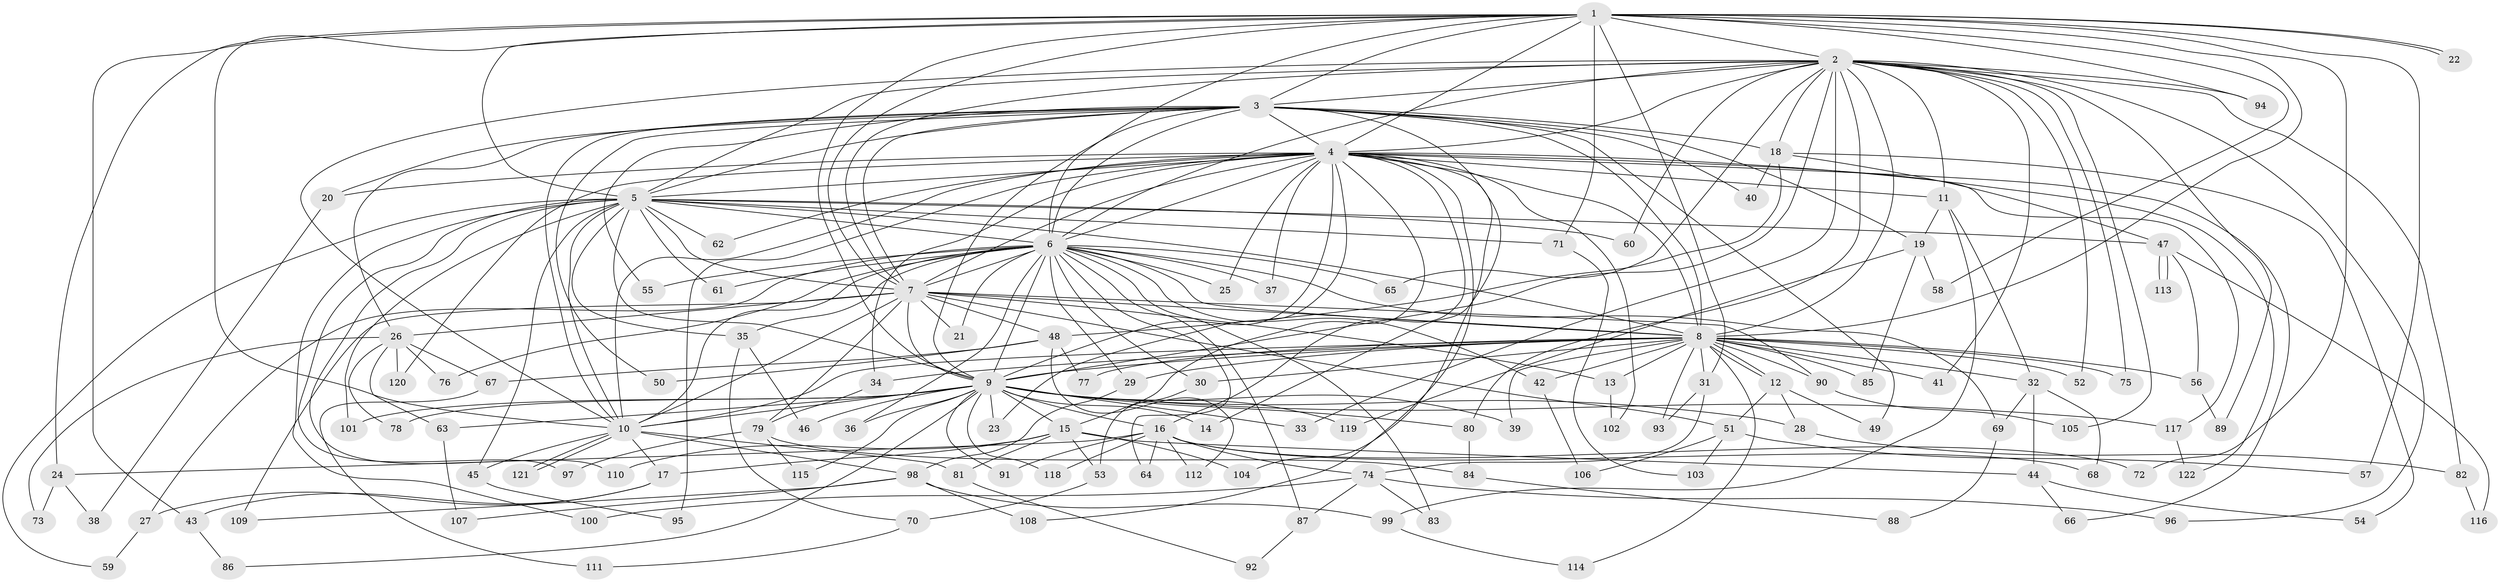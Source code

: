 // Generated by graph-tools (version 1.1) at 2025/11/02/27/25 16:11:07]
// undirected, 122 vertices, 269 edges
graph export_dot {
graph [start="1"]
  node [color=gray90,style=filled];
  1;
  2;
  3;
  4;
  5;
  6;
  7;
  8;
  9;
  10;
  11;
  12;
  13;
  14;
  15;
  16;
  17;
  18;
  19;
  20;
  21;
  22;
  23;
  24;
  25;
  26;
  27;
  28;
  29;
  30;
  31;
  32;
  33;
  34;
  35;
  36;
  37;
  38;
  39;
  40;
  41;
  42;
  43;
  44;
  45;
  46;
  47;
  48;
  49;
  50;
  51;
  52;
  53;
  54;
  55;
  56;
  57;
  58;
  59;
  60;
  61;
  62;
  63;
  64;
  65;
  66;
  67;
  68;
  69;
  70;
  71;
  72;
  73;
  74;
  75;
  76;
  77;
  78;
  79;
  80;
  81;
  82;
  83;
  84;
  85;
  86;
  87;
  88;
  89;
  90;
  91;
  92;
  93;
  94;
  95;
  96;
  97;
  98;
  99;
  100;
  101;
  102;
  103;
  104;
  105;
  106;
  107;
  108;
  109;
  110;
  111;
  112;
  113;
  114;
  115;
  116;
  117;
  118;
  119;
  120;
  121;
  122;
  1 -- 2;
  1 -- 3;
  1 -- 4;
  1 -- 5;
  1 -- 6;
  1 -- 7;
  1 -- 8;
  1 -- 9;
  1 -- 10;
  1 -- 22;
  1 -- 22;
  1 -- 24;
  1 -- 31;
  1 -- 43;
  1 -- 57;
  1 -- 58;
  1 -- 71;
  1 -- 72;
  1 -- 94;
  2 -- 3;
  2 -- 4;
  2 -- 5;
  2 -- 6;
  2 -- 7;
  2 -- 8;
  2 -- 9;
  2 -- 10;
  2 -- 11;
  2 -- 18;
  2 -- 33;
  2 -- 41;
  2 -- 52;
  2 -- 60;
  2 -- 65;
  2 -- 75;
  2 -- 80;
  2 -- 82;
  2 -- 89;
  2 -- 94;
  2 -- 96;
  2 -- 105;
  3 -- 4;
  3 -- 5;
  3 -- 6;
  3 -- 7;
  3 -- 8;
  3 -- 9;
  3 -- 10;
  3 -- 14;
  3 -- 18;
  3 -- 19;
  3 -- 20;
  3 -- 26;
  3 -- 40;
  3 -- 49;
  3 -- 50;
  3 -- 55;
  4 -- 5;
  4 -- 6;
  4 -- 7;
  4 -- 8;
  4 -- 9;
  4 -- 10;
  4 -- 11;
  4 -- 15;
  4 -- 16;
  4 -- 20;
  4 -- 23;
  4 -- 25;
  4 -- 34;
  4 -- 37;
  4 -- 62;
  4 -- 66;
  4 -- 95;
  4 -- 102;
  4 -- 104;
  4 -- 108;
  4 -- 117;
  4 -- 120;
  4 -- 122;
  5 -- 6;
  5 -- 7;
  5 -- 8;
  5 -- 9;
  5 -- 10;
  5 -- 35;
  5 -- 45;
  5 -- 47;
  5 -- 59;
  5 -- 60;
  5 -- 61;
  5 -- 62;
  5 -- 71;
  5 -- 97;
  5 -- 100;
  5 -- 101;
  5 -- 110;
  6 -- 7;
  6 -- 8;
  6 -- 9;
  6 -- 10;
  6 -- 21;
  6 -- 25;
  6 -- 27;
  6 -- 29;
  6 -- 30;
  6 -- 35;
  6 -- 36;
  6 -- 37;
  6 -- 42;
  6 -- 55;
  6 -- 61;
  6 -- 64;
  6 -- 65;
  6 -- 69;
  6 -- 76;
  6 -- 83;
  6 -- 87;
  7 -- 8;
  7 -- 9;
  7 -- 10;
  7 -- 13;
  7 -- 21;
  7 -- 26;
  7 -- 48;
  7 -- 51;
  7 -- 79;
  7 -- 90;
  7 -- 109;
  8 -- 9;
  8 -- 10;
  8 -- 12;
  8 -- 12;
  8 -- 13;
  8 -- 29;
  8 -- 30;
  8 -- 31;
  8 -- 32;
  8 -- 34;
  8 -- 39;
  8 -- 41;
  8 -- 42;
  8 -- 52;
  8 -- 56;
  8 -- 75;
  8 -- 77;
  8 -- 85;
  8 -- 90;
  8 -- 93;
  8 -- 114;
  9 -- 10;
  9 -- 14;
  9 -- 15;
  9 -- 16;
  9 -- 23;
  9 -- 28;
  9 -- 33;
  9 -- 36;
  9 -- 39;
  9 -- 46;
  9 -- 63;
  9 -- 78;
  9 -- 80;
  9 -- 86;
  9 -- 91;
  9 -- 101;
  9 -- 115;
  9 -- 117;
  9 -- 118;
  9 -- 119;
  10 -- 17;
  10 -- 45;
  10 -- 81;
  10 -- 98;
  10 -- 121;
  10 -- 121;
  11 -- 19;
  11 -- 32;
  11 -- 99;
  12 -- 28;
  12 -- 49;
  12 -- 51;
  13 -- 102;
  15 -- 17;
  15 -- 44;
  15 -- 53;
  15 -- 81;
  15 -- 104;
  15 -- 110;
  16 -- 24;
  16 -- 64;
  16 -- 68;
  16 -- 72;
  16 -- 74;
  16 -- 91;
  16 -- 112;
  16 -- 118;
  17 -- 27;
  17 -- 43;
  18 -- 40;
  18 -- 47;
  18 -- 48;
  18 -- 54;
  19 -- 58;
  19 -- 85;
  19 -- 119;
  20 -- 38;
  24 -- 38;
  24 -- 73;
  26 -- 63;
  26 -- 67;
  26 -- 73;
  26 -- 76;
  26 -- 78;
  26 -- 120;
  27 -- 59;
  28 -- 82;
  29 -- 98;
  30 -- 53;
  31 -- 74;
  31 -- 93;
  32 -- 44;
  32 -- 68;
  32 -- 69;
  34 -- 79;
  35 -- 46;
  35 -- 70;
  42 -- 106;
  43 -- 86;
  44 -- 54;
  44 -- 66;
  45 -- 95;
  47 -- 56;
  47 -- 113;
  47 -- 113;
  47 -- 116;
  48 -- 50;
  48 -- 67;
  48 -- 77;
  48 -- 112;
  51 -- 57;
  51 -- 103;
  51 -- 106;
  53 -- 70;
  56 -- 89;
  63 -- 107;
  67 -- 111;
  69 -- 88;
  70 -- 111;
  71 -- 103;
  74 -- 83;
  74 -- 87;
  74 -- 96;
  74 -- 100;
  79 -- 84;
  79 -- 97;
  79 -- 115;
  80 -- 84;
  81 -- 92;
  82 -- 116;
  84 -- 88;
  87 -- 92;
  90 -- 105;
  98 -- 99;
  98 -- 107;
  98 -- 108;
  98 -- 109;
  99 -- 114;
  117 -- 122;
}

